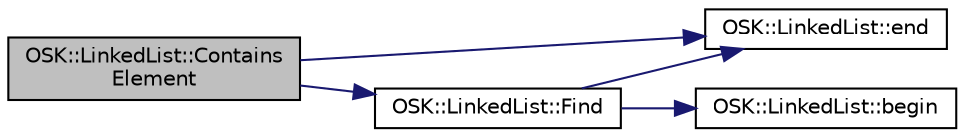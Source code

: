 digraph "OSK::LinkedList::ContainsElement"
{
 // LATEX_PDF_SIZE
  edge [fontname="Helvetica",fontsize="10",labelfontname="Helvetica",labelfontsize="10"];
  node [fontname="Helvetica",fontsize="10",shape=record];
  rankdir="LR";
  Node1 [label="OSK::LinkedList::Contains\lElement",height=0.2,width=0.4,color="black", fillcolor="grey75", style="filled", fontcolor="black",tooltip=" "];
  Node1 -> Node2 [color="midnightblue",fontsize="10",style="solid"];
  Node2 [label="OSK::LinkedList::end",height=0.2,width=0.4,color="black", fillcolor="white", style="filled",URL="$class_o_s_k_1_1_linked_list.html#afb559cdbc1b8386d76344457f2fb2216",tooltip="Iterador final."];
  Node1 -> Node3 [color="midnightblue",fontsize="10",style="solid"];
  Node3 [label="OSK::LinkedList::Find",height=0.2,width=0.4,color="black", fillcolor="white", style="filled",URL="$class_o_s_k_1_1_linked_list.html#a5c49d53a693353adf1ad988469fb00ba",tooltip=" "];
  Node3 -> Node4 [color="midnightblue",fontsize="10",style="solid"];
  Node4 [label="OSK::LinkedList::begin",height=0.2,width=0.4,color="black", fillcolor="white", style="filled",URL="$class_o_s_k_1_1_linked_list.html#add8f1ee4c977e7e5d22309e252fcf02c",tooltip="Iterador que apunta al inicio de la lista."];
  Node3 -> Node2 [color="midnightblue",fontsize="10",style="solid"];
}
